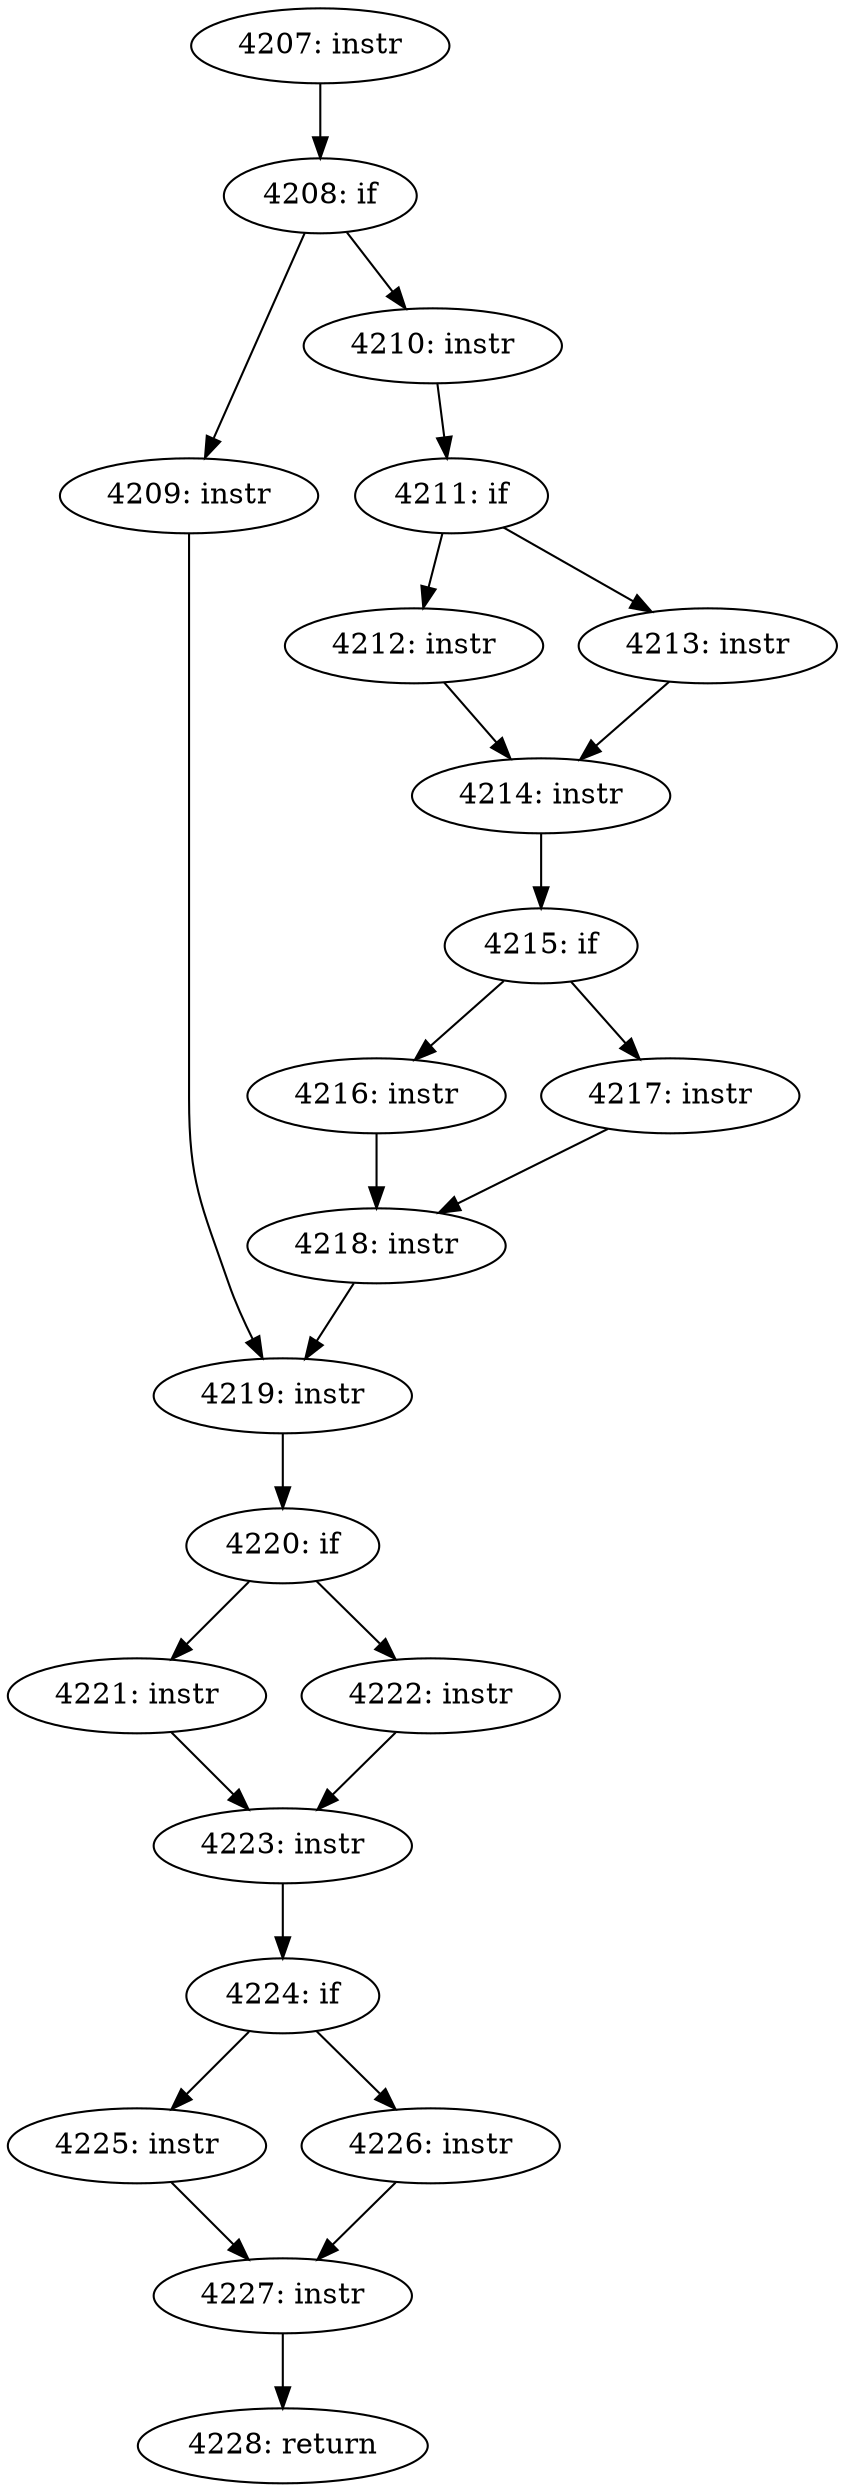 digraph CFG_tcp_cwnd_reduction {
4207 [label="4207: instr"]
	4207 -> 4208
4208 [label="4208: if"]
	4208 -> 4209
	4208 -> 4210
4209 [label="4209: instr"]
	4209 -> 4219
4210 [label="4210: instr"]
	4210 -> 4211
4211 [label="4211: if"]
	4211 -> 4212
	4211 -> 4213
4212 [label="4212: instr"]
	4212 -> 4214
4213 [label="4213: instr"]
	4213 -> 4214
4214 [label="4214: instr"]
	4214 -> 4215
4215 [label="4215: if"]
	4215 -> 4216
	4215 -> 4217
4216 [label="4216: instr"]
	4216 -> 4218
4217 [label="4217: instr"]
	4217 -> 4218
4218 [label="4218: instr"]
	4218 -> 4219
4219 [label="4219: instr"]
	4219 -> 4220
4220 [label="4220: if"]
	4220 -> 4221
	4220 -> 4222
4221 [label="4221: instr"]
	4221 -> 4223
4222 [label="4222: instr"]
	4222 -> 4223
4223 [label="4223: instr"]
	4223 -> 4224
4224 [label="4224: if"]
	4224 -> 4225
	4224 -> 4226
4225 [label="4225: instr"]
	4225 -> 4227
4226 [label="4226: instr"]
	4226 -> 4227
4227 [label="4227: instr"]
	4227 -> 4228
4228 [label="4228: return"]
	
}
